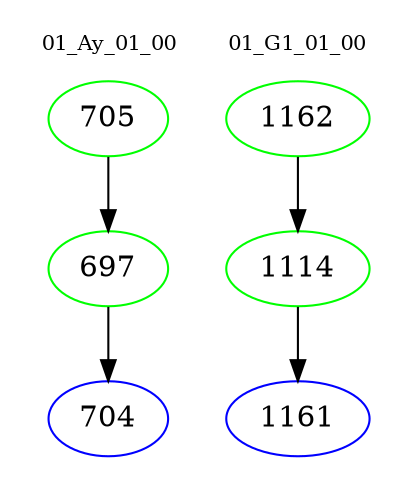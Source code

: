digraph{
subgraph cluster_0 {
color = white
label = "01_Ay_01_00";
fontsize=10;
T0_705 [label="705", color="green"]
T0_705 -> T0_697 [color="black"]
T0_697 [label="697", color="green"]
T0_697 -> T0_704 [color="black"]
T0_704 [label="704", color="blue"]
}
subgraph cluster_1 {
color = white
label = "01_G1_01_00";
fontsize=10;
T1_1162 [label="1162", color="green"]
T1_1162 -> T1_1114 [color="black"]
T1_1114 [label="1114", color="green"]
T1_1114 -> T1_1161 [color="black"]
T1_1161 [label="1161", color="blue"]
}
}
